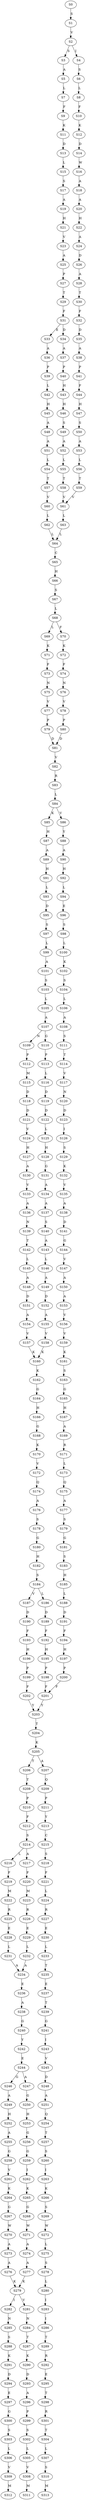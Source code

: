 strict digraph  {
	S0 -> S1 [ label = S ];
	S1 -> S2 [ label = V ];
	S2 -> S3 [ label = S ];
	S2 -> S4 [ label = I ];
	S3 -> S5 [ label = A ];
	S4 -> S6 [ label = S ];
	S5 -> S7 [ label = L ];
	S6 -> S8 [ label = L ];
	S7 -> S9 [ label = F ];
	S8 -> S10 [ label = F ];
	S9 -> S11 [ label = K ];
	S10 -> S12 [ label = K ];
	S11 -> S13 [ label = D ];
	S12 -> S14 [ label = D ];
	S13 -> S15 [ label = L ];
	S14 -> S16 [ label = W ];
	S15 -> S17 [ label = S ];
	S16 -> S18 [ label = A ];
	S17 -> S19 [ label = A ];
	S18 -> S20 [ label = A ];
	S19 -> S21 [ label = H ];
	S20 -> S22 [ label = H ];
	S21 -> S23 [ label = V ];
	S22 -> S24 [ label = A ];
	S23 -> S25 [ label = A ];
	S24 -> S26 [ label = D ];
	S25 -> S27 [ label = P ];
	S26 -> S28 [ label = A ];
	S27 -> S29 [ label = T ];
	S28 -> S30 [ label = T ];
	S29 -> S31 [ label = F ];
	S30 -> S32 [ label = F ];
	S31 -> S33 [ label = E ];
	S31 -> S34 [ label = D ];
	S32 -> S35 [ label = D ];
	S33 -> S36 [ label = A ];
	S34 -> S37 [ label = A ];
	S35 -> S38 [ label = A ];
	S36 -> S39 [ label = P ];
	S37 -> S40 [ label = P ];
	S38 -> S41 [ label = P ];
	S39 -> S42 [ label = L ];
	S40 -> S43 [ label = H ];
	S41 -> S44 [ label = F ];
	S42 -> S45 [ label = H ];
	S43 -> S46 [ label = H ];
	S44 -> S47 [ label = H ];
	S45 -> S48 [ label = A ];
	S46 -> S49 [ label = S ];
	S47 -> S50 [ label = S ];
	S48 -> S51 [ label = A ];
	S49 -> S52 [ label = A ];
	S50 -> S53 [ label = A ];
	S51 -> S54 [ label = L ];
	S52 -> S55 [ label = L ];
	S53 -> S56 [ label = L ];
	S54 -> S57 [ label = T ];
	S55 -> S58 [ label = T ];
	S56 -> S59 [ label = T ];
	S57 -> S60 [ label = V ];
	S58 -> S61 [ label = V ];
	S59 -> S61 [ label = V ];
	S60 -> S62 [ label = L ];
	S61 -> S63 [ label = L ];
	S62 -> S64 [ label = L ];
	S63 -> S64 [ label = L ];
	S64 -> S65 [ label = C ];
	S65 -> S66 [ label = H ];
	S66 -> S67 [ label = S ];
	S67 -> S68 [ label = L ];
	S68 -> S69 [ label = L ];
	S68 -> S70 [ label = F ];
	S69 -> S71 [ label = K ];
	S70 -> S72 [ label = K ];
	S71 -> S73 [ label = F ];
	S72 -> S74 [ label = F ];
	S73 -> S75 [ label = N ];
	S74 -> S76 [ label = N ];
	S75 -> S77 [ label = V ];
	S76 -> S78 [ label = V ];
	S77 -> S79 [ label = P ];
	S78 -> S80 [ label = P ];
	S79 -> S81 [ label = D ];
	S80 -> S81 [ label = D ];
	S81 -> S82 [ label = V ];
	S82 -> S83 [ label = R ];
	S83 -> S84 [ label = L ];
	S84 -> S85 [ label = K ];
	S84 -> S86 [ label = V ];
	S85 -> S87 [ label = H ];
	S86 -> S88 [ label = Y ];
	S87 -> S89 [ label = A ];
	S88 -> S90 [ label = A ];
	S89 -> S91 [ label = H ];
	S90 -> S92 [ label = H ];
	S91 -> S93 [ label = L ];
	S92 -> S94 [ label = L ];
	S93 -> S95 [ label = D ];
	S94 -> S96 [ label = E ];
	S95 -> S97 [ label = S ];
	S96 -> S98 [ label = S ];
	S97 -> S99 [ label = L ];
	S98 -> S100 [ label = L ];
	S99 -> S101 [ label = A ];
	S100 -> S102 [ label = K ];
	S101 -> S103 [ label = S ];
	S102 -> S104 [ label = S ];
	S103 -> S105 [ label = L ];
	S104 -> S106 [ label = L ];
	S105 -> S107 [ label = A ];
	S106 -> S108 [ label = A ];
	S107 -> S109 [ label = N ];
	S107 -> S110 [ label = G ];
	S108 -> S111 [ label = S ];
	S109 -> S112 [ label = P ];
	S110 -> S113 [ label = P ];
	S111 -> S114 [ label = T ];
	S112 -> S115 [ label = M ];
	S113 -> S116 [ label = L ];
	S114 -> S117 [ label = V ];
	S115 -> S118 [ label = D ];
	S116 -> S119 [ label = D ];
	S117 -> S120 [ label = N ];
	S118 -> S121 [ label = D ];
	S119 -> S122 [ label = D ];
	S120 -> S123 [ label = D ];
	S121 -> S124 [ label = V ];
	S122 -> S125 [ label = L ];
	S123 -> S126 [ label = I ];
	S124 -> S127 [ label = H ];
	S125 -> S128 [ label = H ];
	S126 -> S129 [ label = S ];
	S127 -> S130 [ label = A ];
	S128 -> S131 [ label = G ];
	S129 -> S132 [ label = K ];
	S130 -> S133 [ label = V ];
	S131 -> S134 [ label = A ];
	S132 -> S135 [ label = V ];
	S133 -> S136 [ label = A ];
	S134 -> S137 [ label = A ];
	S135 -> S138 [ label = A ];
	S136 -> S139 [ label = N ];
	S137 -> S140 [ label = S ];
	S138 -> S141 [ label = D ];
	S139 -> S142 [ label = T ];
	S140 -> S143 [ label = A ];
	S141 -> S144 [ label = G ];
	S142 -> S145 [ label = L ];
	S143 -> S146 [ label = L ];
	S144 -> S147 [ label = V ];
	S145 -> S148 [ label = A ];
	S146 -> S149 [ label = A ];
	S147 -> S150 [ label = A ];
	S148 -> S151 [ label = D ];
	S149 -> S152 [ label = D ];
	S150 -> S153 [ label = A ];
	S151 -> S154 [ label = A ];
	S152 -> S155 [ label = A ];
	S153 -> S156 [ label = V ];
	S154 -> S157 [ label = V ];
	S155 -> S158 [ label = V ];
	S156 -> S159 [ label = V ];
	S157 -> S160 [ label = K ];
	S158 -> S160 [ label = K ];
	S159 -> S161 [ label = K ];
	S160 -> S162 [ label = K ];
	S161 -> S163 [ label = S ];
	S162 -> S164 [ label = G ];
	S163 -> S165 [ label = G ];
	S164 -> S166 [ label = H ];
	S165 -> S167 [ label = H ];
	S166 -> S168 [ label = G ];
	S167 -> S169 [ label = A ];
	S168 -> S170 [ label = K ];
	S169 -> S171 [ label = R ];
	S170 -> S172 [ label = V ];
	S171 -> S173 [ label = L ];
	S172 -> S174 [ label = Q ];
	S173 -> S175 [ label = Q ];
	S174 -> S176 [ label = A ];
	S175 -> S177 [ label = A ];
	S176 -> S178 [ label = S ];
	S177 -> S179 [ label = S ];
	S178 -> S180 [ label = G ];
	S179 -> S181 [ label = G ];
	S180 -> S182 [ label = H ];
	S181 -> S183 [ label = S ];
	S182 -> S184 [ label = S ];
	S183 -> S185 [ label = H ];
	S184 -> S186 [ label = L ];
	S184 -> S187 [ label = V ];
	S185 -> S188 [ label = L ];
	S186 -> S189 [ label = D ];
	S187 -> S190 [ label = D ];
	S188 -> S191 [ label = D ];
	S189 -> S192 [ label = F ];
	S190 -> S193 [ label = F ];
	S191 -> S194 [ label = F ];
	S192 -> S195 [ label = H ];
	S193 -> S196 [ label = H ];
	S194 -> S197 [ label = H ];
	S195 -> S198 [ label = P ];
	S196 -> S199 [ label = P ];
	S197 -> S200 [ label = P ];
	S198 -> S201 [ label = F ];
	S199 -> S202 [ label = F ];
	S200 -> S201 [ label = F ];
	S201 -> S203 [ label = Y ];
	S202 -> S203 [ label = Y ];
	S203 -> S204 [ label = T ];
	S204 -> S205 [ label = K ];
	S205 -> S206 [ label = T ];
	S205 -> S207 [ label = A ];
	S206 -> S208 [ label = T ];
	S207 -> S209 [ label = Q ];
	S208 -> S210 [ label = P ];
	S209 -> S211 [ label = P ];
	S210 -> S212 [ label = F ];
	S211 -> S213 [ label = Y ];
	S212 -> S214 [ label = S ];
	S213 -> S215 [ label = C ];
	S214 -> S216 [ label = L ];
	S214 -> S217 [ label = A ];
	S215 -> S218 [ label = S ];
	S216 -> S219 [ label = F ];
	S217 -> S220 [ label = F ];
	S218 -> S221 [ label = F ];
	S219 -> S222 [ label = M ];
	S220 -> S223 [ label = M ];
	S221 -> S224 [ label = L ];
	S222 -> S225 [ label = R ];
	S223 -> S226 [ label = R ];
	S224 -> S227 [ label = R ];
	S225 -> S228 [ label = E ];
	S226 -> S229 [ label = E ];
	S227 -> S230 [ label = E ];
	S228 -> S231 [ label = L ];
	S229 -> S232 [ label = L ];
	S230 -> S233 [ label = L ];
	S231 -> S234 [ label = A ];
	S232 -> S234 [ label = A ];
	S233 -> S235 [ label = T ];
	S234 -> S236 [ label = E ];
	S235 -> S237 [ label = E ];
	S236 -> S238 [ label = A ];
	S237 -> S239 [ label = T ];
	S238 -> S240 [ label = G ];
	S239 -> S241 [ label = G ];
	S240 -> S242 [ label = Y ];
	S241 -> S243 [ label = I ];
	S242 -> S244 [ label = E ];
	S243 -> S245 [ label = V ];
	S244 -> S246 [ label = G ];
	S244 -> S247 [ label = A ];
	S245 -> S248 [ label = D ];
	S246 -> S249 [ label = A ];
	S247 -> S250 [ label = G ];
	S248 -> S251 [ label = A ];
	S249 -> S252 [ label = H ];
	S250 -> S253 [ label = H ];
	S251 -> S254 [ label = Q ];
	S252 -> S255 [ label = A ];
	S253 -> S256 [ label = G ];
	S254 -> S257 [ label = T ];
	S255 -> S258 [ label = G ];
	S256 -> S259 [ label = G ];
	S257 -> S260 [ label = S ];
	S258 -> S261 [ label = V ];
	S259 -> S262 [ label = I ];
	S260 -> S263 [ label = I ];
	S261 -> S264 [ label = K ];
	S262 -> S265 [ label = K ];
	S263 -> S266 [ label = K ];
	S264 -> S267 [ label = G ];
	S265 -> S268 [ label = G ];
	S266 -> S269 [ label = S ];
	S267 -> S270 [ label = W ];
	S268 -> S271 [ label = W ];
	S269 -> S272 [ label = W ];
	S270 -> S273 [ label = A ];
	S271 -> S274 [ label = A ];
	S272 -> S275 [ label = L ];
	S273 -> S276 [ label = A ];
	S274 -> S277 [ label = A ];
	S275 -> S278 [ label = S ];
	S276 -> S279 [ label = K ];
	S277 -> S279 [ label = K ];
	S278 -> S280 [ label = L ];
	S279 -> S281 [ label = V ];
	S279 -> S282 [ label = I ];
	S280 -> S283 [ label = I ];
	S281 -> S284 [ label = N ];
	S282 -> S285 [ label = N ];
	S283 -> S286 [ label = I ];
	S284 -> S287 [ label = T ];
	S285 -> S288 [ label = S ];
	S286 -> S289 [ label = T ];
	S287 -> S290 [ label = K ];
	S288 -> S291 [ label = K ];
	S289 -> S292 [ label = R ];
	S290 -> S293 [ label = D ];
	S291 -> S294 [ label = D ];
	S292 -> S295 [ label = E ];
	S293 -> S296 [ label = A ];
	S294 -> S297 [ label = E ];
	S295 -> S298 [ label = T ];
	S296 -> S299 [ label = P ];
	S297 -> S300 [ label = G ];
	S298 -> S301 [ label = R ];
	S299 -> S302 [ label = S ];
	S300 -> S303 [ label = S ];
	S301 -> S304 [ label = T ];
	S302 -> S305 [ label = L ];
	S303 -> S306 [ label = L ];
	S304 -> S307 [ label = L ];
	S305 -> S308 [ label = V ];
	S306 -> S309 [ label = V ];
	S307 -> S310 [ label = S ];
	S308 -> S311 [ label = M ];
	S309 -> S312 [ label = M ];
	S310 -> S313 [ label = M ];
}
